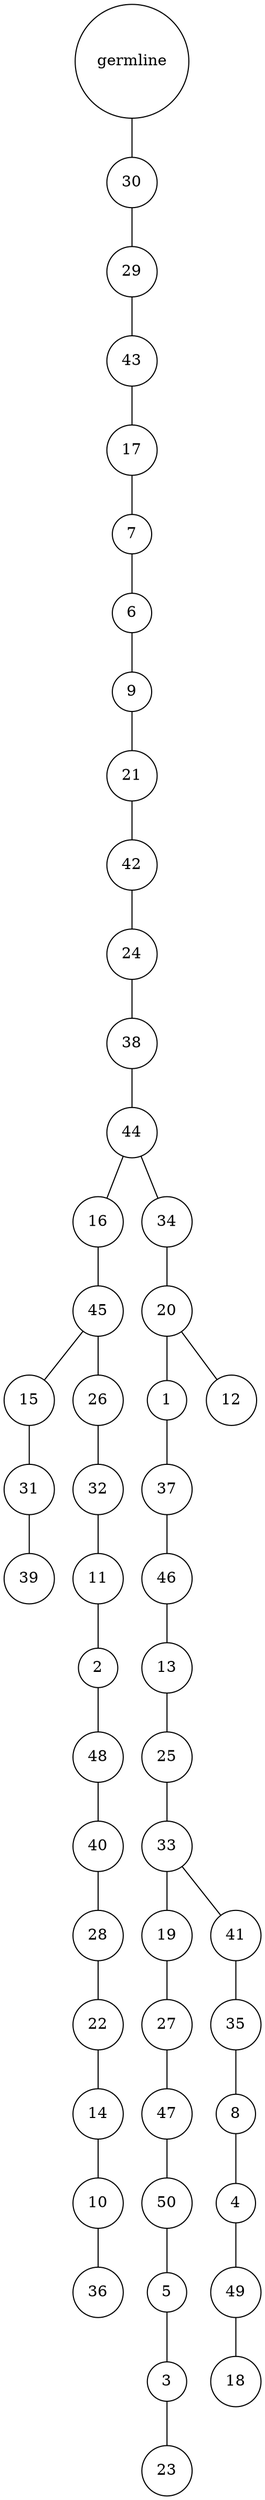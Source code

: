 graph {
	rankdir=UD;
	splines=line;
	node [shape=circle]
	"0x7fe2126bdb80" [label="germline"];
	"0x7fe2126bdbb0" [label="30"];
	"0x7fe2126bdb80" -- "0x7fe2126bdbb0" ;
	"0x7fe2126bdbe0" [label="29"];
	"0x7fe2126bdbb0" -- "0x7fe2126bdbe0" ;
	"0x7fe2126bdc10" [label="43"];
	"0x7fe2126bdbe0" -- "0x7fe2126bdc10" ;
	"0x7fe2126bdc40" [label="17"];
	"0x7fe2126bdc10" -- "0x7fe2126bdc40" ;
	"0x7fe2126bdc70" [label="7"];
	"0x7fe2126bdc40" -- "0x7fe2126bdc70" ;
	"0x7fe2126bdca0" [label="6"];
	"0x7fe2126bdc70" -- "0x7fe2126bdca0" ;
	"0x7fe2126bdcd0" [label="9"];
	"0x7fe2126bdca0" -- "0x7fe2126bdcd0" ;
	"0x7fe2126bdd00" [label="21"];
	"0x7fe2126bdcd0" -- "0x7fe2126bdd00" ;
	"0x7fe2126bdd30" [label="42"];
	"0x7fe2126bdd00" -- "0x7fe2126bdd30" ;
	"0x7fe2126bdd60" [label="24"];
	"0x7fe2126bdd30" -- "0x7fe2126bdd60" ;
	"0x7fe2126bdd90" [label="38"];
	"0x7fe2126bdd60" -- "0x7fe2126bdd90" ;
	"0x7fe2126bddc0" [label="44"];
	"0x7fe2126bdd90" -- "0x7fe2126bddc0" ;
	"0x7fe2126bddf0" [label="16"];
	"0x7fe2126bddc0" -- "0x7fe2126bddf0" ;
	"0x7fe2126bde20" [label="45"];
	"0x7fe2126bddf0" -- "0x7fe2126bde20" ;
	"0x7fe2126bde50" [label="15"];
	"0x7fe2126bde20" -- "0x7fe2126bde50" ;
	"0x7fe2126bde80" [label="31"];
	"0x7fe2126bde50" -- "0x7fe2126bde80" ;
	"0x7fe2126bdeb0" [label="39"];
	"0x7fe2126bde80" -- "0x7fe2126bdeb0" ;
	"0x7fe2126bdee0" [label="26"];
	"0x7fe2126bde20" -- "0x7fe2126bdee0" ;
	"0x7fe2126bdf10" [label="32"];
	"0x7fe2126bdee0" -- "0x7fe2126bdf10" ;
	"0x7fe2126bdf40" [label="11"];
	"0x7fe2126bdf10" -- "0x7fe2126bdf40" ;
	"0x7fe2126bdf70" [label="2"];
	"0x7fe2126bdf40" -- "0x7fe2126bdf70" ;
	"0x7fe2126bdfa0" [label="48"];
	"0x7fe2126bdf70" -- "0x7fe2126bdfa0" ;
	"0x7fe2126bdfd0" [label="40"];
	"0x7fe2126bdfa0" -- "0x7fe2126bdfd0" ;
	"0x7fe2126cb040" [label="28"];
	"0x7fe2126bdfd0" -- "0x7fe2126cb040" ;
	"0x7fe2126cb070" [label="22"];
	"0x7fe2126cb040" -- "0x7fe2126cb070" ;
	"0x7fe2126cb0a0" [label="14"];
	"0x7fe2126cb070" -- "0x7fe2126cb0a0" ;
	"0x7fe2126cb0d0" [label="10"];
	"0x7fe2126cb0a0" -- "0x7fe2126cb0d0" ;
	"0x7fe2126cb100" [label="36"];
	"0x7fe2126cb0d0" -- "0x7fe2126cb100" ;
	"0x7fe2126cb130" [label="34"];
	"0x7fe2126bddc0" -- "0x7fe2126cb130" ;
	"0x7fe2126cb160" [label="20"];
	"0x7fe2126cb130" -- "0x7fe2126cb160" ;
	"0x7fe2126cb190" [label="1"];
	"0x7fe2126cb160" -- "0x7fe2126cb190" ;
	"0x7fe2126cb1c0" [label="37"];
	"0x7fe2126cb190" -- "0x7fe2126cb1c0" ;
	"0x7fe2126cb1f0" [label="46"];
	"0x7fe2126cb1c0" -- "0x7fe2126cb1f0" ;
	"0x7fe2126cb220" [label="13"];
	"0x7fe2126cb1f0" -- "0x7fe2126cb220" ;
	"0x7fe2126cb250" [label="25"];
	"0x7fe2126cb220" -- "0x7fe2126cb250" ;
	"0x7fe2126cb280" [label="33"];
	"0x7fe2126cb250" -- "0x7fe2126cb280" ;
	"0x7fe2126cb2b0" [label="19"];
	"0x7fe2126cb280" -- "0x7fe2126cb2b0" ;
	"0x7fe2126cb2e0" [label="27"];
	"0x7fe2126cb2b0" -- "0x7fe2126cb2e0" ;
	"0x7fe2126cb310" [label="47"];
	"0x7fe2126cb2e0" -- "0x7fe2126cb310" ;
	"0x7fe2126cb340" [label="50"];
	"0x7fe2126cb310" -- "0x7fe2126cb340" ;
	"0x7fe2126cb370" [label="5"];
	"0x7fe2126cb340" -- "0x7fe2126cb370" ;
	"0x7fe2126cb3a0" [label="3"];
	"0x7fe2126cb370" -- "0x7fe2126cb3a0" ;
	"0x7fe2126cb3d0" [label="23"];
	"0x7fe2126cb3a0" -- "0x7fe2126cb3d0" ;
	"0x7fe2126cb400" [label="41"];
	"0x7fe2126cb280" -- "0x7fe2126cb400" ;
	"0x7fe2126cb430" [label="35"];
	"0x7fe2126cb400" -- "0x7fe2126cb430" ;
	"0x7fe2126cb460" [label="8"];
	"0x7fe2126cb430" -- "0x7fe2126cb460" ;
	"0x7fe2126cb490" [label="4"];
	"0x7fe2126cb460" -- "0x7fe2126cb490" ;
	"0x7fe2126cb4c0" [label="49"];
	"0x7fe2126cb490" -- "0x7fe2126cb4c0" ;
	"0x7fe2126cb4f0" [label="18"];
	"0x7fe2126cb4c0" -- "0x7fe2126cb4f0" ;
	"0x7fe2126cb520" [label="12"];
	"0x7fe2126cb160" -- "0x7fe2126cb520" ;
}
